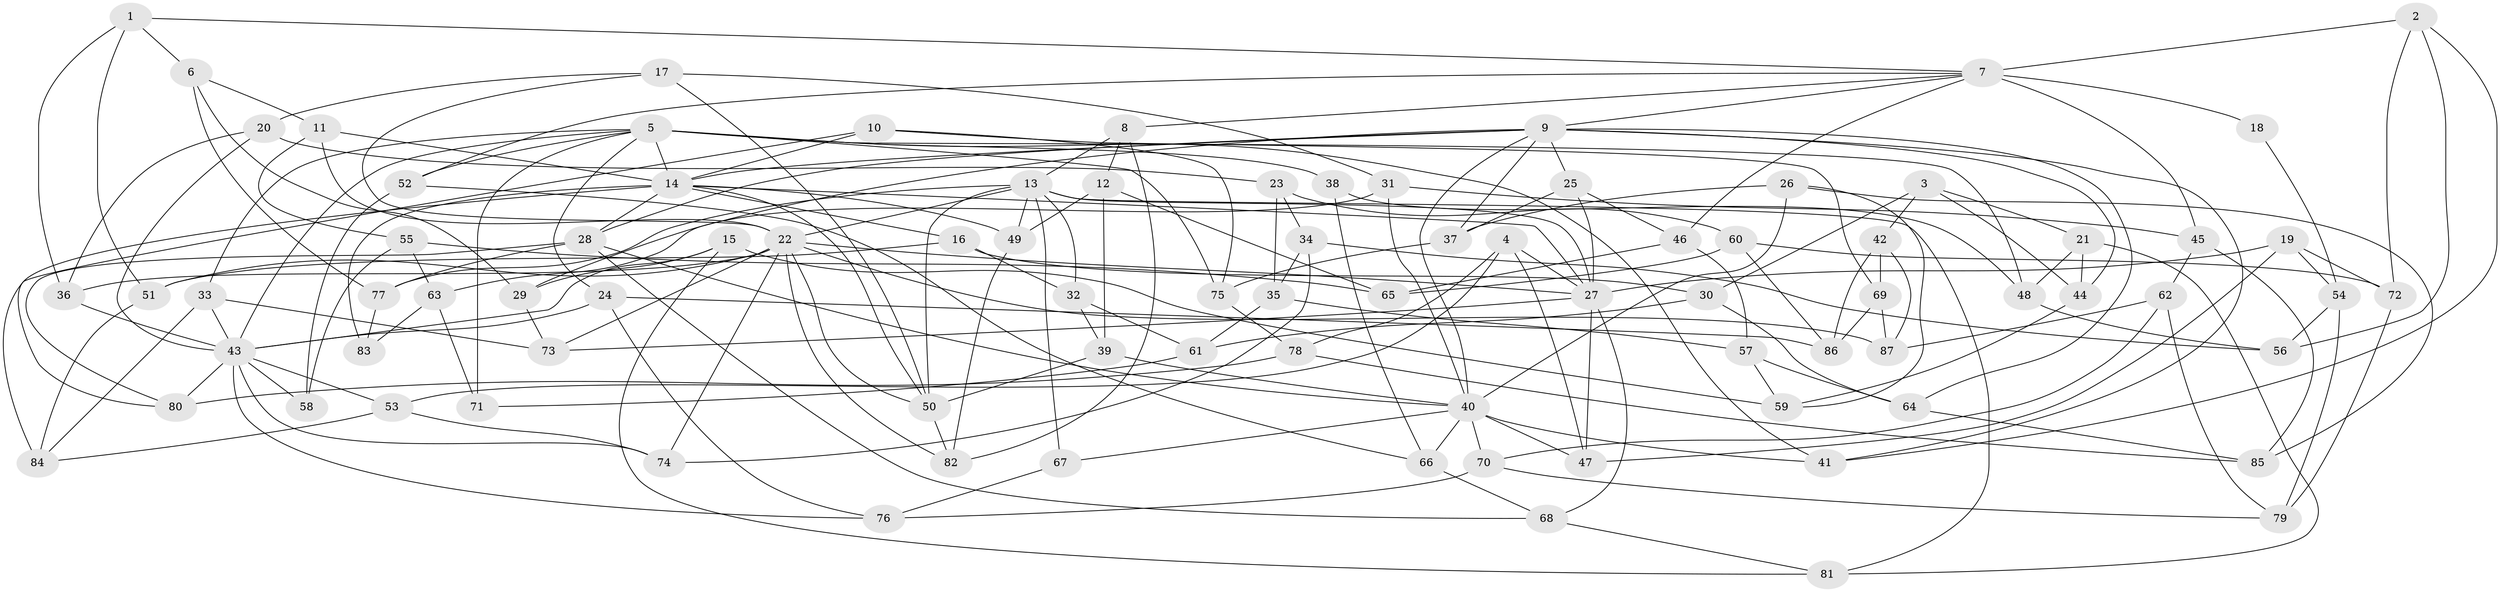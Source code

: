 // original degree distribution, {4: 1.0}
// Generated by graph-tools (version 1.1) at 2025/54/03/04/25 22:54:00]
// undirected, 87 vertices, 199 edges
graph export_dot {
  node [color=gray90,style=filled];
  1;
  2;
  3;
  4;
  5;
  6;
  7;
  8;
  9;
  10;
  11;
  12;
  13;
  14;
  15;
  16;
  17;
  18;
  19;
  20;
  21;
  22;
  23;
  24;
  25;
  26;
  27;
  28;
  29;
  30;
  31;
  32;
  33;
  34;
  35;
  36;
  37;
  38;
  39;
  40;
  41;
  42;
  43;
  44;
  45;
  46;
  47;
  48;
  49;
  50;
  51;
  52;
  53;
  54;
  55;
  56;
  57;
  58;
  59;
  60;
  61;
  62;
  63;
  64;
  65;
  66;
  67;
  68;
  69;
  70;
  71;
  72;
  73;
  74;
  75;
  76;
  77;
  78;
  79;
  80;
  81;
  82;
  83;
  84;
  85;
  86;
  87;
  1 -- 6 [weight=1.0];
  1 -- 7 [weight=1.0];
  1 -- 36 [weight=1.0];
  1 -- 51 [weight=1.0];
  2 -- 7 [weight=1.0];
  2 -- 41 [weight=1.0];
  2 -- 56 [weight=1.0];
  2 -- 72 [weight=1.0];
  3 -- 21 [weight=1.0];
  3 -- 30 [weight=1.0];
  3 -- 42 [weight=1.0];
  3 -- 44 [weight=1.0];
  4 -- 27 [weight=1.0];
  4 -- 47 [weight=1.0];
  4 -- 53 [weight=1.0];
  4 -- 78 [weight=1.0];
  5 -- 14 [weight=1.0];
  5 -- 24 [weight=1.0];
  5 -- 33 [weight=1.0];
  5 -- 38 [weight=2.0];
  5 -- 41 [weight=1.0];
  5 -- 43 [weight=1.0];
  5 -- 48 [weight=1.0];
  5 -- 52 [weight=1.0];
  5 -- 71 [weight=2.0];
  5 -- 75 [weight=1.0];
  6 -- 11 [weight=1.0];
  6 -- 29 [weight=1.0];
  6 -- 77 [weight=1.0];
  7 -- 8 [weight=1.0];
  7 -- 9 [weight=1.0];
  7 -- 18 [weight=3.0];
  7 -- 45 [weight=1.0];
  7 -- 46 [weight=1.0];
  7 -- 52 [weight=1.0];
  8 -- 12 [weight=1.0];
  8 -- 13 [weight=1.0];
  8 -- 82 [weight=1.0];
  9 -- 14 [weight=1.0];
  9 -- 25 [weight=1.0];
  9 -- 28 [weight=1.0];
  9 -- 29 [weight=1.0];
  9 -- 37 [weight=1.0];
  9 -- 40 [weight=1.0];
  9 -- 41 [weight=1.0];
  9 -- 44 [weight=1.0];
  9 -- 64 [weight=1.0];
  10 -- 14 [weight=1.0];
  10 -- 69 [weight=1.0];
  10 -- 75 [weight=1.0];
  10 -- 80 [weight=1.0];
  11 -- 14 [weight=1.0];
  11 -- 22 [weight=1.0];
  11 -- 55 [weight=1.0];
  12 -- 39 [weight=1.0];
  12 -- 49 [weight=1.0];
  12 -- 65 [weight=1.0];
  13 -- 22 [weight=1.0];
  13 -- 27 [weight=1.0];
  13 -- 32 [weight=1.0];
  13 -- 49 [weight=1.0];
  13 -- 50 [weight=3.0];
  13 -- 67 [weight=2.0];
  13 -- 77 [weight=1.0];
  13 -- 81 [weight=1.0];
  14 -- 16 [weight=1.0];
  14 -- 27 [weight=1.0];
  14 -- 28 [weight=1.0];
  14 -- 49 [weight=1.0];
  14 -- 50 [weight=1.0];
  14 -- 83 [weight=2.0];
  14 -- 84 [weight=1.0];
  15 -- 29 [weight=1.0];
  15 -- 43 [weight=1.0];
  15 -- 59 [weight=1.0];
  15 -- 81 [weight=1.0];
  16 -- 30 [weight=1.0];
  16 -- 32 [weight=1.0];
  16 -- 51 [weight=1.0];
  17 -- 20 [weight=1.0];
  17 -- 22 [weight=1.0];
  17 -- 31 [weight=1.0];
  17 -- 50 [weight=1.0];
  18 -- 54 [weight=1.0];
  19 -- 27 [weight=1.0];
  19 -- 47 [weight=1.0];
  19 -- 54 [weight=1.0];
  19 -- 72 [weight=1.0];
  20 -- 23 [weight=1.0];
  20 -- 36 [weight=1.0];
  20 -- 43 [weight=1.0];
  21 -- 44 [weight=1.0];
  21 -- 48 [weight=1.0];
  21 -- 81 [weight=1.0];
  22 -- 27 [weight=2.0];
  22 -- 36 [weight=1.0];
  22 -- 50 [weight=1.0];
  22 -- 51 [weight=1.0];
  22 -- 73 [weight=1.0];
  22 -- 74 [weight=1.0];
  22 -- 82 [weight=1.0];
  22 -- 87 [weight=1.0];
  23 -- 34 [weight=1.0];
  23 -- 35 [weight=1.0];
  23 -- 60 [weight=1.0];
  24 -- 43 [weight=1.0];
  24 -- 76 [weight=1.0];
  24 -- 86 [weight=1.0];
  25 -- 27 [weight=1.0];
  25 -- 37 [weight=1.0];
  25 -- 46 [weight=1.0];
  26 -- 37 [weight=1.0];
  26 -- 40 [weight=1.0];
  26 -- 59 [weight=1.0];
  26 -- 85 [weight=1.0];
  27 -- 47 [weight=1.0];
  27 -- 68 [weight=1.0];
  27 -- 73 [weight=1.0];
  28 -- 40 [weight=1.0];
  28 -- 68 [weight=1.0];
  28 -- 77 [weight=1.0];
  28 -- 80 [weight=1.0];
  29 -- 73 [weight=1.0];
  30 -- 61 [weight=1.0];
  30 -- 64 [weight=1.0];
  31 -- 40 [weight=1.0];
  31 -- 45 [weight=1.0];
  31 -- 63 [weight=1.0];
  32 -- 39 [weight=1.0];
  32 -- 61 [weight=1.0];
  33 -- 43 [weight=1.0];
  33 -- 73 [weight=1.0];
  33 -- 84 [weight=1.0];
  34 -- 35 [weight=1.0];
  34 -- 56 [weight=1.0];
  34 -- 74 [weight=1.0];
  35 -- 57 [weight=1.0];
  35 -- 61 [weight=1.0];
  36 -- 43 [weight=1.0];
  37 -- 75 [weight=1.0];
  38 -- 48 [weight=1.0];
  38 -- 66 [weight=1.0];
  39 -- 40 [weight=1.0];
  39 -- 50 [weight=1.0];
  40 -- 41 [weight=1.0];
  40 -- 47 [weight=1.0];
  40 -- 66 [weight=1.0];
  40 -- 67 [weight=1.0];
  40 -- 70 [weight=1.0];
  42 -- 69 [weight=1.0];
  42 -- 86 [weight=1.0];
  42 -- 87 [weight=1.0];
  43 -- 53 [weight=1.0];
  43 -- 58 [weight=2.0];
  43 -- 74 [weight=1.0];
  43 -- 76 [weight=1.0];
  43 -- 80 [weight=1.0];
  44 -- 59 [weight=1.0];
  45 -- 62 [weight=1.0];
  45 -- 85 [weight=1.0];
  46 -- 57 [weight=1.0];
  46 -- 65 [weight=1.0];
  48 -- 56 [weight=1.0];
  49 -- 82 [weight=1.0];
  50 -- 82 [weight=1.0];
  51 -- 84 [weight=1.0];
  52 -- 58 [weight=1.0];
  52 -- 66 [weight=1.0];
  53 -- 74 [weight=1.0];
  53 -- 84 [weight=1.0];
  54 -- 56 [weight=1.0];
  54 -- 79 [weight=1.0];
  55 -- 58 [weight=1.0];
  55 -- 63 [weight=1.0];
  55 -- 65 [weight=1.0];
  57 -- 59 [weight=1.0];
  57 -- 64 [weight=1.0];
  60 -- 65 [weight=1.0];
  60 -- 72 [weight=1.0];
  60 -- 86 [weight=1.0];
  61 -- 71 [weight=1.0];
  62 -- 70 [weight=1.0];
  62 -- 79 [weight=1.0];
  62 -- 87 [weight=1.0];
  63 -- 71 [weight=1.0];
  63 -- 83 [weight=1.0];
  64 -- 85 [weight=1.0];
  66 -- 68 [weight=1.0];
  67 -- 76 [weight=1.0];
  68 -- 81 [weight=1.0];
  69 -- 86 [weight=1.0];
  69 -- 87 [weight=1.0];
  70 -- 76 [weight=1.0];
  70 -- 79 [weight=1.0];
  72 -- 79 [weight=1.0];
  75 -- 78 [weight=1.0];
  77 -- 83 [weight=1.0];
  78 -- 80 [weight=1.0];
  78 -- 85 [weight=1.0];
}
